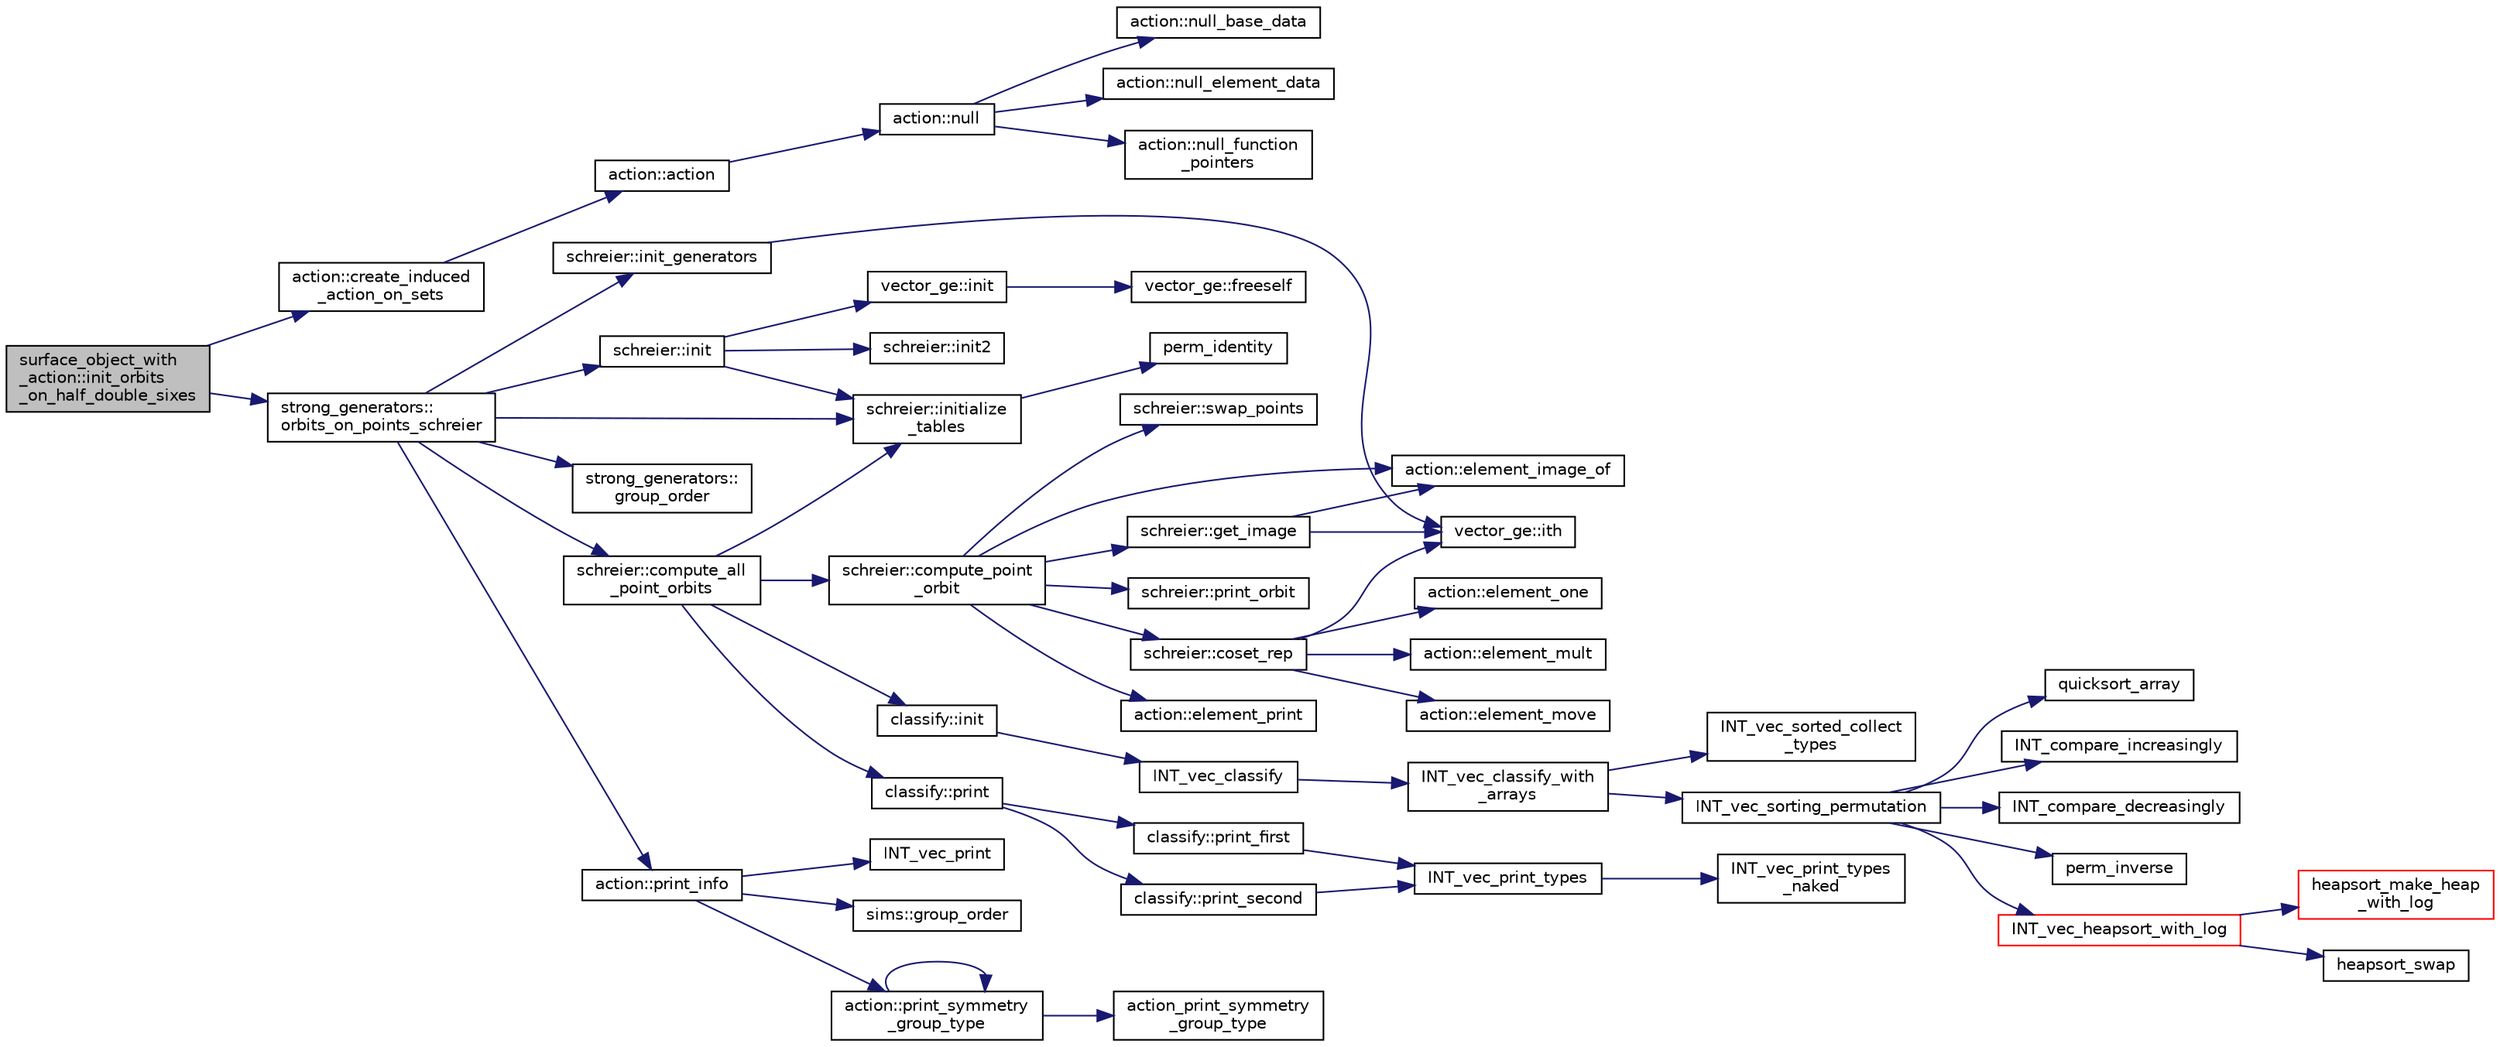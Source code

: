 digraph "surface_object_with_action::init_orbits_on_half_double_sixes"
{
  edge [fontname="Helvetica",fontsize="10",labelfontname="Helvetica",labelfontsize="10"];
  node [fontname="Helvetica",fontsize="10",shape=record];
  rankdir="LR";
  Node1445 [label="surface_object_with\l_action::init_orbits\l_on_half_double_sixes",height=0.2,width=0.4,color="black", fillcolor="grey75", style="filled", fontcolor="black"];
  Node1445 -> Node1446 [color="midnightblue",fontsize="10",style="solid",fontname="Helvetica"];
  Node1446 [label="action::create_induced\l_action_on_sets",height=0.2,width=0.4,color="black", fillcolor="white", style="filled",URL="$d2/d86/classaction.html#ac463caa613a28f37e7c3ea63b2d5b0ed"];
  Node1446 -> Node1447 [color="midnightblue",fontsize="10",style="solid",fontname="Helvetica"];
  Node1447 [label="action::action",height=0.2,width=0.4,color="black", fillcolor="white", style="filled",URL="$d2/d86/classaction.html#a108adb38ad362aeb55cf40b9de38bb16"];
  Node1447 -> Node1448 [color="midnightblue",fontsize="10",style="solid",fontname="Helvetica"];
  Node1448 [label="action::null",height=0.2,width=0.4,color="black", fillcolor="white", style="filled",URL="$d2/d86/classaction.html#af05ce222a97a1eff5f692b9193dee125"];
  Node1448 -> Node1449 [color="midnightblue",fontsize="10",style="solid",fontname="Helvetica"];
  Node1449 [label="action::null_base_data",height=0.2,width=0.4,color="black", fillcolor="white", style="filled",URL="$d2/d86/classaction.html#a09d62a3dd408d1c0704b380b26f72fb0"];
  Node1448 -> Node1450 [color="midnightblue",fontsize="10",style="solid",fontname="Helvetica"];
  Node1450 [label="action::null_element_data",height=0.2,width=0.4,color="black", fillcolor="white", style="filled",URL="$d2/d86/classaction.html#a90cd98bea15f55a3c25cb9c6b68685df"];
  Node1448 -> Node1451 [color="midnightblue",fontsize="10",style="solid",fontname="Helvetica"];
  Node1451 [label="action::null_function\l_pointers",height=0.2,width=0.4,color="black", fillcolor="white", style="filled",URL="$d2/d86/classaction.html#a1359d74a665e82a098fba5c1c1249dde"];
  Node1445 -> Node1452 [color="midnightblue",fontsize="10",style="solid",fontname="Helvetica"];
  Node1452 [label="strong_generators::\lorbits_on_points_schreier",height=0.2,width=0.4,color="black", fillcolor="white", style="filled",URL="$dc/d09/classstrong__generators.html#adf3f35989ff7ac9fdbcf0a4e241eef9f"];
  Node1452 -> Node1453 [color="midnightblue",fontsize="10",style="solid",fontname="Helvetica"];
  Node1453 [label="strong_generators::\lgroup_order",height=0.2,width=0.4,color="black", fillcolor="white", style="filled",URL="$dc/d09/classstrong__generators.html#a91f453c2bfd6502b96f4b4eed16beb20"];
  Node1452 -> Node1454 [color="midnightblue",fontsize="10",style="solid",fontname="Helvetica"];
  Node1454 [label="action::print_info",height=0.2,width=0.4,color="black", fillcolor="white", style="filled",URL="$d2/d86/classaction.html#a6f89e493e5c5a32e5c3b8963d438ce86"];
  Node1454 -> Node1455 [color="midnightblue",fontsize="10",style="solid",fontname="Helvetica"];
  Node1455 [label="action::print_symmetry\l_group_type",height=0.2,width=0.4,color="black", fillcolor="white", style="filled",URL="$d2/d86/classaction.html#aed811766c7e64fe2c853df8b0b67aa6e"];
  Node1455 -> Node1456 [color="midnightblue",fontsize="10",style="solid",fontname="Helvetica"];
  Node1456 [label="action_print_symmetry\l_group_type",height=0.2,width=0.4,color="black", fillcolor="white", style="filled",URL="$d5/d90/action__global_8_c.html#a03666b9440c4962148eba7905b9f843c"];
  Node1455 -> Node1455 [color="midnightblue",fontsize="10",style="solid",fontname="Helvetica"];
  Node1454 -> Node1457 [color="midnightblue",fontsize="10",style="solid",fontname="Helvetica"];
  Node1457 [label="INT_vec_print",height=0.2,width=0.4,color="black", fillcolor="white", style="filled",URL="$df/dbf/sajeeb_8_c.html#a79a5901af0b47dd0d694109543c027fe"];
  Node1454 -> Node1458 [color="midnightblue",fontsize="10",style="solid",fontname="Helvetica"];
  Node1458 [label="sims::group_order",height=0.2,width=0.4,color="black", fillcolor="white", style="filled",URL="$d9/df3/classsims.html#aa442445175656570fa35febbe790efad"];
  Node1452 -> Node1459 [color="midnightblue",fontsize="10",style="solid",fontname="Helvetica"];
  Node1459 [label="schreier::init",height=0.2,width=0.4,color="black", fillcolor="white", style="filled",URL="$d3/dd6/classschreier.html#a7443bebde2aa08acae16c0ff29c9abcf"];
  Node1459 -> Node1460 [color="midnightblue",fontsize="10",style="solid",fontname="Helvetica"];
  Node1460 [label="vector_ge::init",height=0.2,width=0.4,color="black", fillcolor="white", style="filled",URL="$d4/d6e/classvector__ge.html#afe1d6befd1f1501e6be34afbaa9d30a8"];
  Node1460 -> Node1461 [color="midnightblue",fontsize="10",style="solid",fontname="Helvetica"];
  Node1461 [label="vector_ge::freeself",height=0.2,width=0.4,color="black", fillcolor="white", style="filled",URL="$d4/d6e/classvector__ge.html#aa002e4b715cc73a9b8b367d29700b452"];
  Node1459 -> Node1462 [color="midnightblue",fontsize="10",style="solid",fontname="Helvetica"];
  Node1462 [label="schreier::initialize\l_tables",height=0.2,width=0.4,color="black", fillcolor="white", style="filled",URL="$d3/dd6/classschreier.html#acccc16670f88b14ddc69856cd5c0b36d"];
  Node1462 -> Node1463 [color="midnightblue",fontsize="10",style="solid",fontname="Helvetica"];
  Node1463 [label="perm_identity",height=0.2,width=0.4,color="black", fillcolor="white", style="filled",URL="$d2/d7c/combinatorics_8_c.html#aebc54d3f9c31f253ae53e3eb3b386208"];
  Node1459 -> Node1464 [color="midnightblue",fontsize="10",style="solid",fontname="Helvetica"];
  Node1464 [label="schreier::init2",height=0.2,width=0.4,color="black", fillcolor="white", style="filled",URL="$d3/dd6/classschreier.html#aef6a65e2f39bd9e14c61139c4f97f4c3"];
  Node1452 -> Node1462 [color="midnightblue",fontsize="10",style="solid",fontname="Helvetica"];
  Node1452 -> Node1465 [color="midnightblue",fontsize="10",style="solid",fontname="Helvetica"];
  Node1465 [label="schreier::init_generators",height=0.2,width=0.4,color="black", fillcolor="white", style="filled",URL="$d3/dd6/classschreier.html#a04fd581636085a7414e1b5d1004e44e0"];
  Node1465 -> Node1466 [color="midnightblue",fontsize="10",style="solid",fontname="Helvetica"];
  Node1466 [label="vector_ge::ith",height=0.2,width=0.4,color="black", fillcolor="white", style="filled",URL="$d4/d6e/classvector__ge.html#a1ff002e8b746a9beb119d57dcd4a15ff"];
  Node1452 -> Node1467 [color="midnightblue",fontsize="10",style="solid",fontname="Helvetica"];
  Node1467 [label="schreier::compute_all\l_point_orbits",height=0.2,width=0.4,color="black", fillcolor="white", style="filled",URL="$d3/dd6/classschreier.html#a1deec048f51f380bc3476d4cd4d95e94"];
  Node1467 -> Node1462 [color="midnightblue",fontsize="10",style="solid",fontname="Helvetica"];
  Node1467 -> Node1468 [color="midnightblue",fontsize="10",style="solid",fontname="Helvetica"];
  Node1468 [label="schreier::compute_point\l_orbit",height=0.2,width=0.4,color="black", fillcolor="white", style="filled",URL="$d3/dd6/classschreier.html#a429138e463c8c25dddd8557340ed9edd"];
  Node1468 -> Node1469 [color="midnightblue",fontsize="10",style="solid",fontname="Helvetica"];
  Node1469 [label="schreier::swap_points",height=0.2,width=0.4,color="black", fillcolor="white", style="filled",URL="$d3/dd6/classschreier.html#a2ffcc9098873cfbd14eca34ab4827db7"];
  Node1468 -> Node1470 [color="midnightblue",fontsize="10",style="solid",fontname="Helvetica"];
  Node1470 [label="schreier::get_image",height=0.2,width=0.4,color="black", fillcolor="white", style="filled",URL="$d3/dd6/classschreier.html#a1fd2d08cb31c9e4357e124554ca2773f"];
  Node1470 -> Node1471 [color="midnightblue",fontsize="10",style="solid",fontname="Helvetica"];
  Node1471 [label="action::element_image_of",height=0.2,width=0.4,color="black", fillcolor="white", style="filled",URL="$d2/d86/classaction.html#ae09559d4537a048fc860f8a74a31393d"];
  Node1470 -> Node1466 [color="midnightblue",fontsize="10",style="solid",fontname="Helvetica"];
  Node1468 -> Node1472 [color="midnightblue",fontsize="10",style="solid",fontname="Helvetica"];
  Node1472 [label="schreier::print_orbit",height=0.2,width=0.4,color="black", fillcolor="white", style="filled",URL="$d3/dd6/classschreier.html#ac30bbfe09706ff8ccaf27c2cf8074594"];
  Node1468 -> Node1473 [color="midnightblue",fontsize="10",style="solid",fontname="Helvetica"];
  Node1473 [label="schreier::coset_rep",height=0.2,width=0.4,color="black", fillcolor="white", style="filled",URL="$d3/dd6/classschreier.html#a7889b8702372092df4fd05150ee8fdda"];
  Node1473 -> Node1466 [color="midnightblue",fontsize="10",style="solid",fontname="Helvetica"];
  Node1473 -> Node1474 [color="midnightblue",fontsize="10",style="solid",fontname="Helvetica"];
  Node1474 [label="action::element_mult",height=0.2,width=0.4,color="black", fillcolor="white", style="filled",URL="$d2/d86/classaction.html#ae9e36b2cae1f0f7bd7144097fa9a34b3"];
  Node1473 -> Node1475 [color="midnightblue",fontsize="10",style="solid",fontname="Helvetica"];
  Node1475 [label="action::element_move",height=0.2,width=0.4,color="black", fillcolor="white", style="filled",URL="$d2/d86/classaction.html#a550947491bbb534d3d7951f50198a874"];
  Node1473 -> Node1476 [color="midnightblue",fontsize="10",style="solid",fontname="Helvetica"];
  Node1476 [label="action::element_one",height=0.2,width=0.4,color="black", fillcolor="white", style="filled",URL="$d2/d86/classaction.html#a780a105daf04d6d1fe7e2f63b3c88e3b"];
  Node1468 -> Node1477 [color="midnightblue",fontsize="10",style="solid",fontname="Helvetica"];
  Node1477 [label="action::element_print",height=0.2,width=0.4,color="black", fillcolor="white", style="filled",URL="$d2/d86/classaction.html#ae38c3ef3c1125213733d63c6fc3c40cd"];
  Node1468 -> Node1471 [color="midnightblue",fontsize="10",style="solid",fontname="Helvetica"];
  Node1467 -> Node1478 [color="midnightblue",fontsize="10",style="solid",fontname="Helvetica"];
  Node1478 [label="classify::init",height=0.2,width=0.4,color="black", fillcolor="white", style="filled",URL="$d9/d43/classclassify.html#afc24c64267d646d1f83ea39a7c66bde3"];
  Node1478 -> Node1479 [color="midnightblue",fontsize="10",style="solid",fontname="Helvetica"];
  Node1479 [label="INT_vec_classify",height=0.2,width=0.4,color="black", fillcolor="white", style="filled",URL="$d5/de2/foundations_2data__structures_2data__structures_8h.html#ad4176bee048e4f036f8b9d6dd986e0f9"];
  Node1479 -> Node1480 [color="midnightblue",fontsize="10",style="solid",fontname="Helvetica"];
  Node1480 [label="INT_vec_classify_with\l_arrays",height=0.2,width=0.4,color="black", fillcolor="white", style="filled",URL="$d4/dd7/sorting_8_c.html#a1b3700c1d369b8a37593a1c2f31cc9d7"];
  Node1480 -> Node1481 [color="midnightblue",fontsize="10",style="solid",fontname="Helvetica"];
  Node1481 [label="INT_vec_sorting_permutation",height=0.2,width=0.4,color="black", fillcolor="white", style="filled",URL="$d4/dd7/sorting_8_c.html#a10768733e01e8c9ded3c886e6ddb671e"];
  Node1481 -> Node1482 [color="midnightblue",fontsize="10",style="solid",fontname="Helvetica"];
  Node1482 [label="quicksort_array",height=0.2,width=0.4,color="black", fillcolor="white", style="filled",URL="$d4/dd7/sorting_8_c.html#a660db9b0f6bc8a01353f32f3e02638f6"];
  Node1481 -> Node1483 [color="midnightblue",fontsize="10",style="solid",fontname="Helvetica"];
  Node1483 [label="INT_compare_increasingly",height=0.2,width=0.4,color="black", fillcolor="white", style="filled",URL="$d4/dd7/sorting_8_c.html#a53c48a8669e34ab2171690080d493f31"];
  Node1481 -> Node1484 [color="midnightblue",fontsize="10",style="solid",fontname="Helvetica"];
  Node1484 [label="INT_compare_decreasingly",height=0.2,width=0.4,color="black", fillcolor="white", style="filled",URL="$d4/dd7/sorting_8_c.html#a41cf7fa2b53a8f12d60971a71ba96a66"];
  Node1481 -> Node1485 [color="midnightblue",fontsize="10",style="solid",fontname="Helvetica"];
  Node1485 [label="perm_inverse",height=0.2,width=0.4,color="black", fillcolor="white", style="filled",URL="$d2/d7c/combinatorics_8_c.html#ab7f02d1e2e257e1118eae354ab16d447"];
  Node1481 -> Node1486 [color="midnightblue",fontsize="10",style="solid",fontname="Helvetica"];
  Node1486 [label="INT_vec_heapsort_with_log",height=0.2,width=0.4,color="red", fillcolor="white", style="filled",URL="$d4/dd7/sorting_8_c.html#a9d838c341cd204ed79499960a8ed393d"];
  Node1486 -> Node1487 [color="midnightblue",fontsize="10",style="solid",fontname="Helvetica"];
  Node1487 [label="heapsort_make_heap\l_with_log",height=0.2,width=0.4,color="red", fillcolor="white", style="filled",URL="$d4/dd7/sorting_8_c.html#a100d0747647500480fe5dc76ff98cee5"];
  Node1486 -> Node1489 [color="midnightblue",fontsize="10",style="solid",fontname="Helvetica"];
  Node1489 [label="heapsort_swap",height=0.2,width=0.4,color="black", fillcolor="white", style="filled",URL="$d4/dd7/sorting_8_c.html#a8f048362e6065297b19b6975bcbbfcc6"];
  Node1480 -> Node1490 [color="midnightblue",fontsize="10",style="solid",fontname="Helvetica"];
  Node1490 [label="INT_vec_sorted_collect\l_types",height=0.2,width=0.4,color="black", fillcolor="white", style="filled",URL="$d4/dd7/sorting_8_c.html#ad0b54ef8fcaf7cce5577c97d1edbf1f5"];
  Node1467 -> Node1491 [color="midnightblue",fontsize="10",style="solid",fontname="Helvetica"];
  Node1491 [label="classify::print",height=0.2,width=0.4,color="black", fillcolor="white", style="filled",URL="$d9/d43/classclassify.html#a56d1941250d46f68a41566aac4331bc1"];
  Node1491 -> Node1492 [color="midnightblue",fontsize="10",style="solid",fontname="Helvetica"];
  Node1492 [label="classify::print_second",height=0.2,width=0.4,color="black", fillcolor="white", style="filled",URL="$d9/d43/classclassify.html#aec34d8d2847195bb8439d726211fee00"];
  Node1492 -> Node1493 [color="midnightblue",fontsize="10",style="solid",fontname="Helvetica"];
  Node1493 [label="INT_vec_print_types",height=0.2,width=0.4,color="black", fillcolor="white", style="filled",URL="$d5/de2/foundations_2data__structures_2data__structures_8h.html#a6221e1e733ab938c9bd30f5f829efa6b"];
  Node1493 -> Node1494 [color="midnightblue",fontsize="10",style="solid",fontname="Helvetica"];
  Node1494 [label="INT_vec_print_types\l_naked",height=0.2,width=0.4,color="black", fillcolor="white", style="filled",URL="$d4/dd7/sorting_8_c.html#a912803fbc27f21eb925239bd9e2646c5"];
  Node1491 -> Node1495 [color="midnightblue",fontsize="10",style="solid",fontname="Helvetica"];
  Node1495 [label="classify::print_first",height=0.2,width=0.4,color="black", fillcolor="white", style="filled",URL="$d9/d43/classclassify.html#aaedd26ac3ddbd0099743eb4b47a8949e"];
  Node1495 -> Node1493 [color="midnightblue",fontsize="10",style="solid",fontname="Helvetica"];
}

